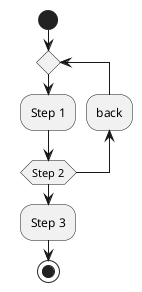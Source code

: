 {
  "sha1": "50sojxt71whbr5boloiacjl5e5v604a",
  "insertion": {
    "when": "2024-05-30T20:48:20.626Z",
    "url": "https://forum.plantuml.net/14473/backward-in-activity-beta-break-in-swim-lanes?show=14648#a14648",
    "user": "plantuml@gmail.com"
  }
}
@startuml
start
repeat
:Step 1;
backward :back;
repeat while (Step 2)
:Step 3;
stop
@enduml
